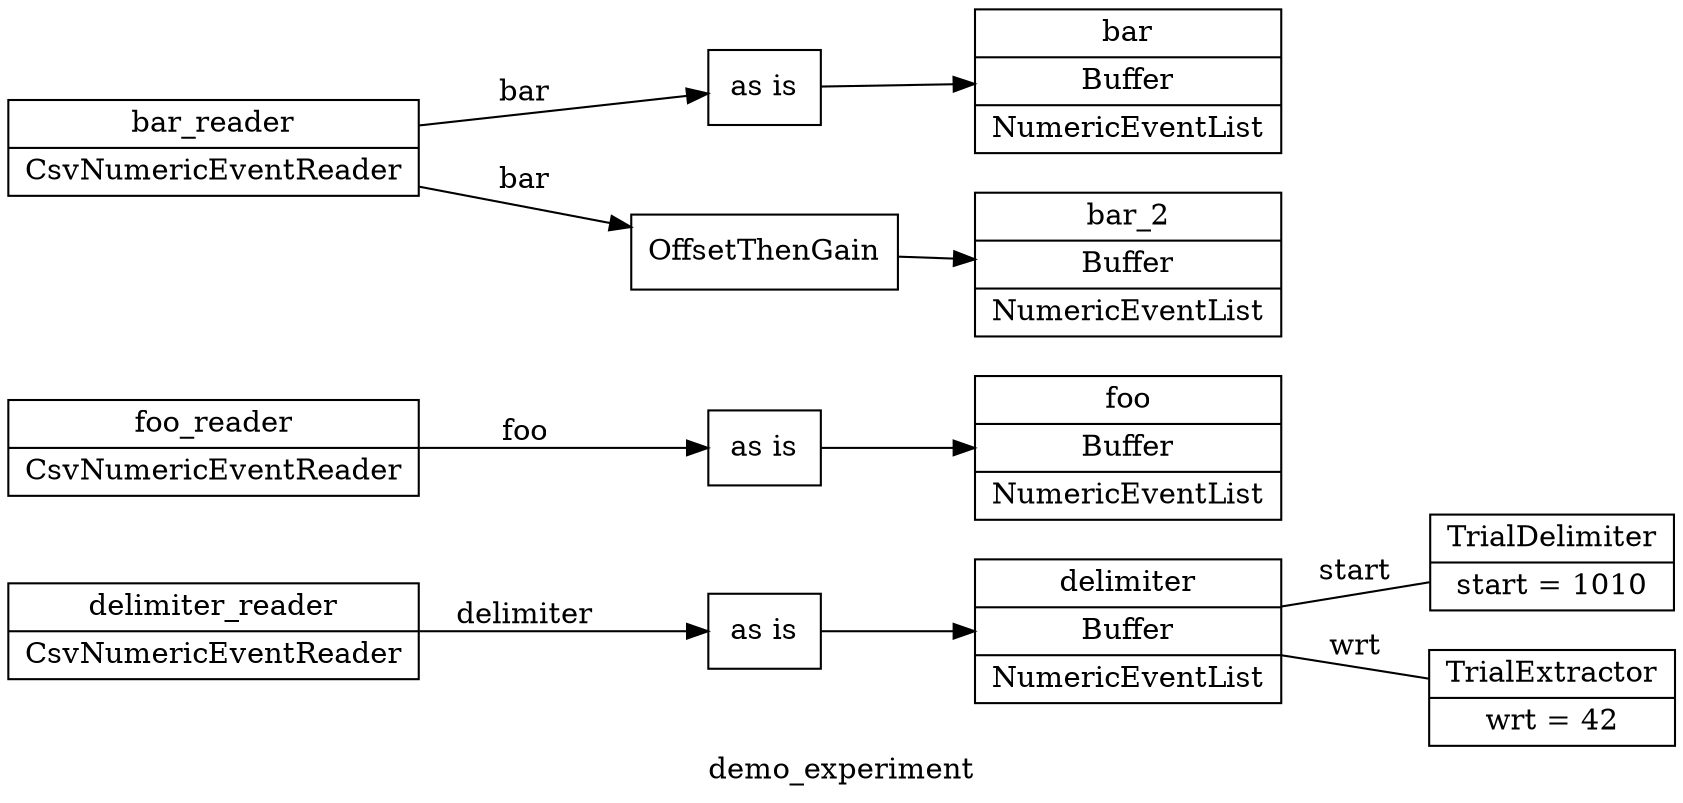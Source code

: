 digraph demo_experiment {
	graph [label=demo_experiment rankdir=LR]
	delimiter_reader [label="delimiter_reader|CsvNumericEventReader" shape=record]
	foo_reader [label="foo_reader|CsvNumericEventReader" shape=record]
	bar_reader [label="bar_reader|CsvNumericEventReader" shape=record]
	delimiter [label="delimiter|Buffer|NumericEventList" shape=record]
	foo [label="foo|Buffer|NumericEventList" shape=record]
	bar [label="bar|Buffer|NumericEventList" shape=record]
	bar_2 [label="bar_2|Buffer|NumericEventList" shape=record]
	delimiter_reader_route_0 [label="as is" shape=record]
	delimiter_reader -> delimiter_reader_route_0 [label=delimiter]
	delimiter_reader_route_0 -> delimiter
	foo_reader_route_0 [label="as is" shape=record]
	foo_reader -> foo_reader_route_0 [label=foo]
	foo_reader_route_0 -> foo
	bar_reader_route_0 [label="as is" shape=record]
	bar_reader -> bar_reader_route_0 [label=bar]
	bar_reader_route_0 -> bar
	bar_reader_route_1 [label=OffsetThenGain shape=record]
	bar_reader -> bar_reader_route_1 [label=bar]
	bar_reader_route_1 -> bar_2
	trial_delimiter [label="TrialDelimiter|start = 1010" shape=record]
	delimiter -> trial_delimiter [label=start arrowhead=none arrowtail=none]
	trial_extractor [label="TrialExtractor|wrt = 42" shape=record]
	delimiter -> trial_extractor [label=wrt arrowhead=none arrowtail=none]
}
